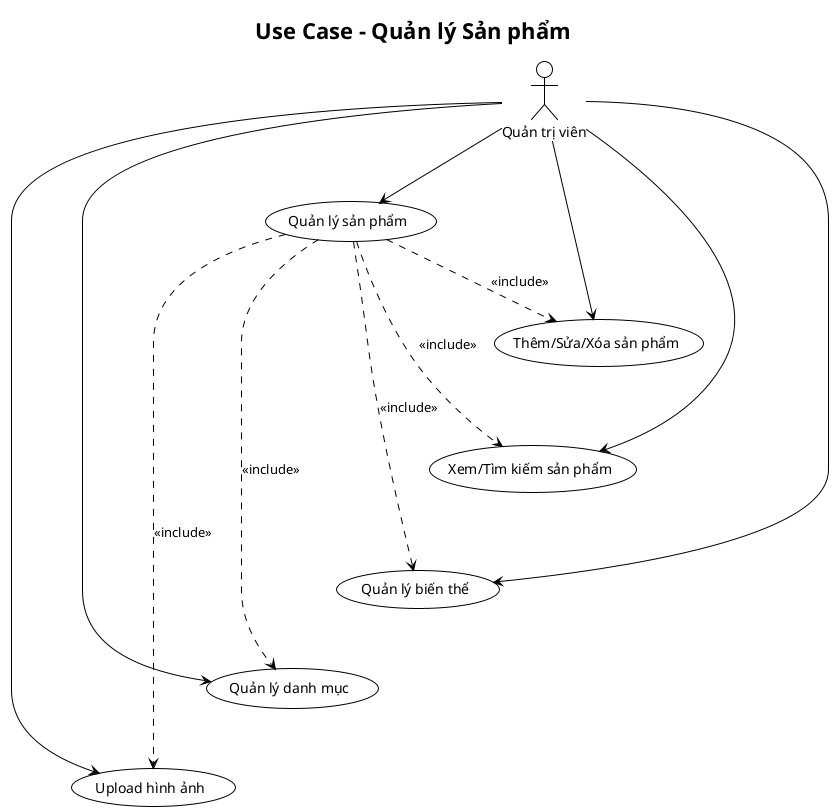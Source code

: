 @startuml
!theme plain
skinparam direction top to bottom
skinparam actorStyle rectangle
skinparam usecaseStyle rectangle

title Use Case - Quản lý Sản phẩm

actor "Quản trị viên" as Admin

usecase "Quản lý sản phẩm" as UC2
usecase "Thêm/Sửa/Xóa sản phẩm" as UC2_1
usecase "Xem/Tìm kiếm sản phẩm" as UC2_2
usecase "Quản lý biến thể" as UC2_3
usecase "Quản lý danh mục" as UC2_4
usecase "Upload hình ảnh" as UC2_5

Admin --> UC2
Admin --> UC2_1
Admin --> UC2_2
Admin --> UC2_3
Admin --> UC2_4
Admin --> UC2_5

UC2 ..> UC2_1 : <<include>>
UC2 ..> UC2_2 : <<include>>
UC2 ..> UC2_3 : <<include>>
UC2 ..> UC2_4 : <<include>>
UC2 ..> UC2_5 : <<include>>

UC2_1 -[hidden]-> UC2_2
UC2_2 -[hidden]-> UC2_3
UC2_3 -[hidden]-> UC2_4
UC2_4 -[hidden]-> UC2_5

@enduml
